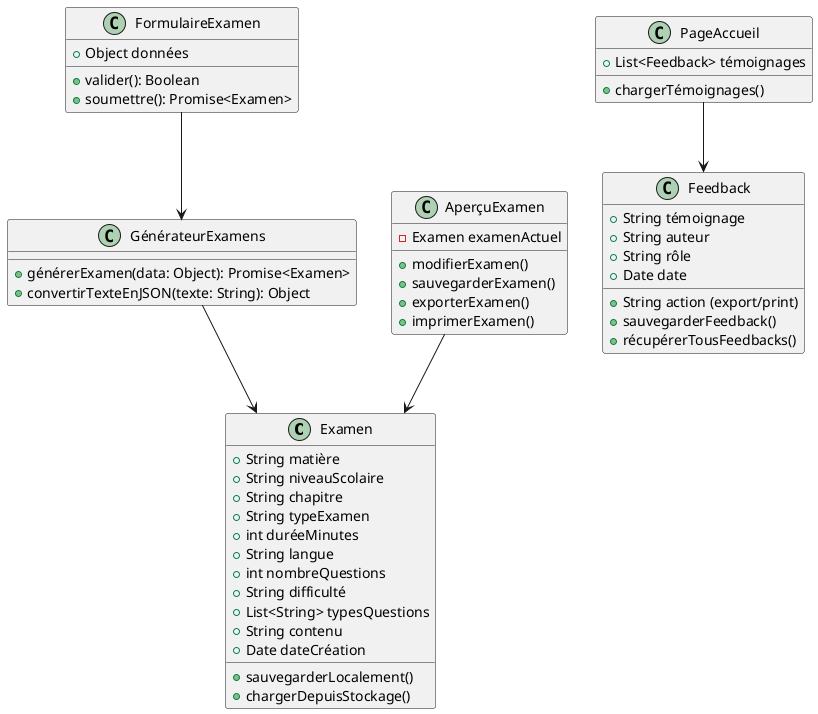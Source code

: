 @startuml
class Examen {
  +String matière
  +String niveauScolaire
  +String chapitre
  +String typeExamen
  +int duréeMinutes
  +String langue
  +int nombreQuestions
  +String difficulté
  +List<String> typesQuestions
  +String contenu
  +Date dateCréation
  +sauvegarderLocalement()
  +chargerDepuisStockage()
}

class Feedback {
  +String témoignage
  +String auteur
  +String rôle
  +String action (export/print)
  +Date date
  +sauvegarderFeedback()
  +récupérerTousFeedbacks()
}

class GénérateurExamens {
  +générerExamen(data: Object): Promise<Examen>
  +convertirTexteEnJSON(texte: String): Object
}

class FormulaireExamen {
  +Object données
  +valider(): Boolean
  +soumettre(): Promise<Examen>
}

class PageAccueil {
  +List<Feedback> témoignages
  +chargerTémoignages()
}

class AperçuExamen {
  -Examen examenActuel
  +modifierExamen()
  +sauvegarderExamen()
  +exporterExamen()
  +imprimerExamen()
}

GénérateurExamens --> Examen
FormulaireExamen --> GénérateurExamens
PageAccueil --> Feedback
AperçuExamen --> Examen
@enduml